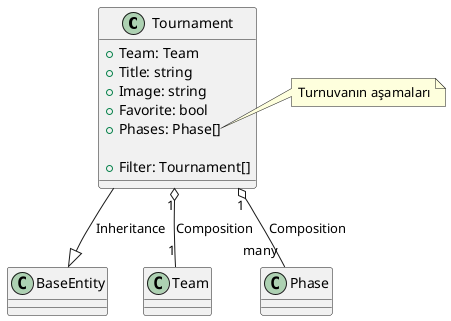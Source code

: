 @startuml Tournament Class Diagram

class Tournament {
    + Team: Team
    + Title: string
    + Image: string
    + Favorite: bool
    + Phases: Phase[]

    + Filter: Tournament[]
}

Tournament --|> BaseEntity: Inheritance
Tournament "1" o-- "1" Team: Composition
Tournament "1" o-- "many" Phase: Composition

note right of Tournament::Phases
Turnuvanın aşamaları
end note

@enduml
